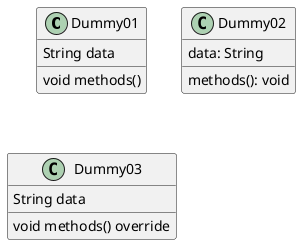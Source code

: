 @startuml
skinparam classAttributeIconSize 0

' class Dummy {
'     String data
'     void methods()  
' }

' class Flight {
'     +flightNumber: Integer
'     -departureTime: Data
    
'     # hahah(): void
' }

' ' 泛化 空心三角形+实线
' Class01 <|-- Class02
' ' 实现 空心三角形+虚线
' Class03 <|.. Class04
' ' 组合 实心菱形+实线
' Class05 *-- Class06
' ' 聚合 空心菱形+实线
' Class07 o-- Class08
' ' 关联 箭头+实线
' Class09 <-- Class10
' ' 依赖 箭头+虚线
' Class11 <.. Class12

' namespaceA.Class01 <|-- namespaceB.Class02

' class Dummy {
'     {static} String id
'     {abstract} void methods()
'     {static} virtual void hi() override
' }

' Class01 "1" *-- "many" Class02 : contains

' Class03 o-- Class04 : aggregation

' Class05 --> "1" Class06

class Dummy01 {
    String data
    void methods()
}

class Dummy02 {
    data: String
    methods(): void
}

class Dummy03 {
    String data
    void methods() override
}

@enduml